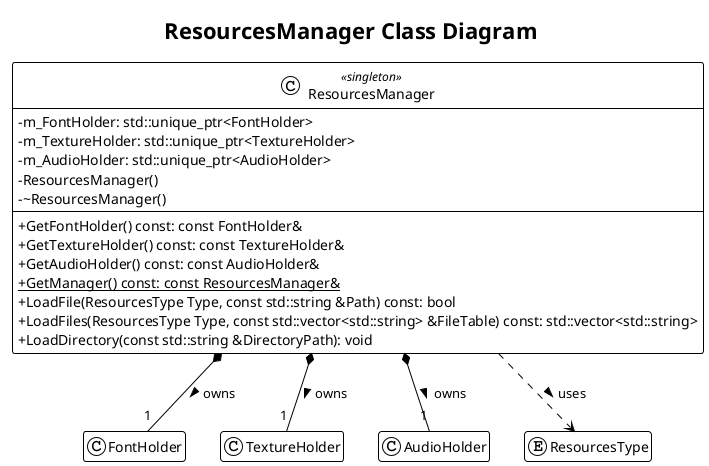 @startuml
!theme plain
title ResourcesManager Class Diagram

' Settings
skinparam classAttributeIconSize 0
hide empty members

' --- Application Classes ---
class FontHolder
class TextureHolder
class AudioHolder
enum ResourcesType

class ResourcesManager <<singleton>> {
    - m_FontHolder: std::unique_ptr<FontHolder>
    - m_TextureHolder: std::unique_ptr<TextureHolder>
    - m_AudioHolder: std::unique_ptr<AudioHolder>
    - ResourcesManager()
    - ~ResourcesManager()
    --
    + GetFontHolder() const: const FontHolder&
    + GetTextureHolder() const: const TextureHolder&
    + GetAudioHolder() const: const AudioHolder&
    + {static} GetManager() const: const ResourcesManager&
    + LoadFile(ResourcesType Type, const std::string &Path) const: bool
    + LoadFiles(ResourcesType Type, const std::vector<std::string> &FileTable) const: std::vector<std::string>
    + LoadDirectory(const std::string &DirectoryPath): void
}

' --- RELATIONSHIPS ---

' ==> Composition
ResourcesManager *-- "1" FontHolder : owns >
ResourcesManager *-- "1" TextureHolder : owns >
ResourcesManager *-- "1" AudioHolder : owns >

' ==> Dependency
ResourcesManager ..> ResourcesType : uses >

@enduml